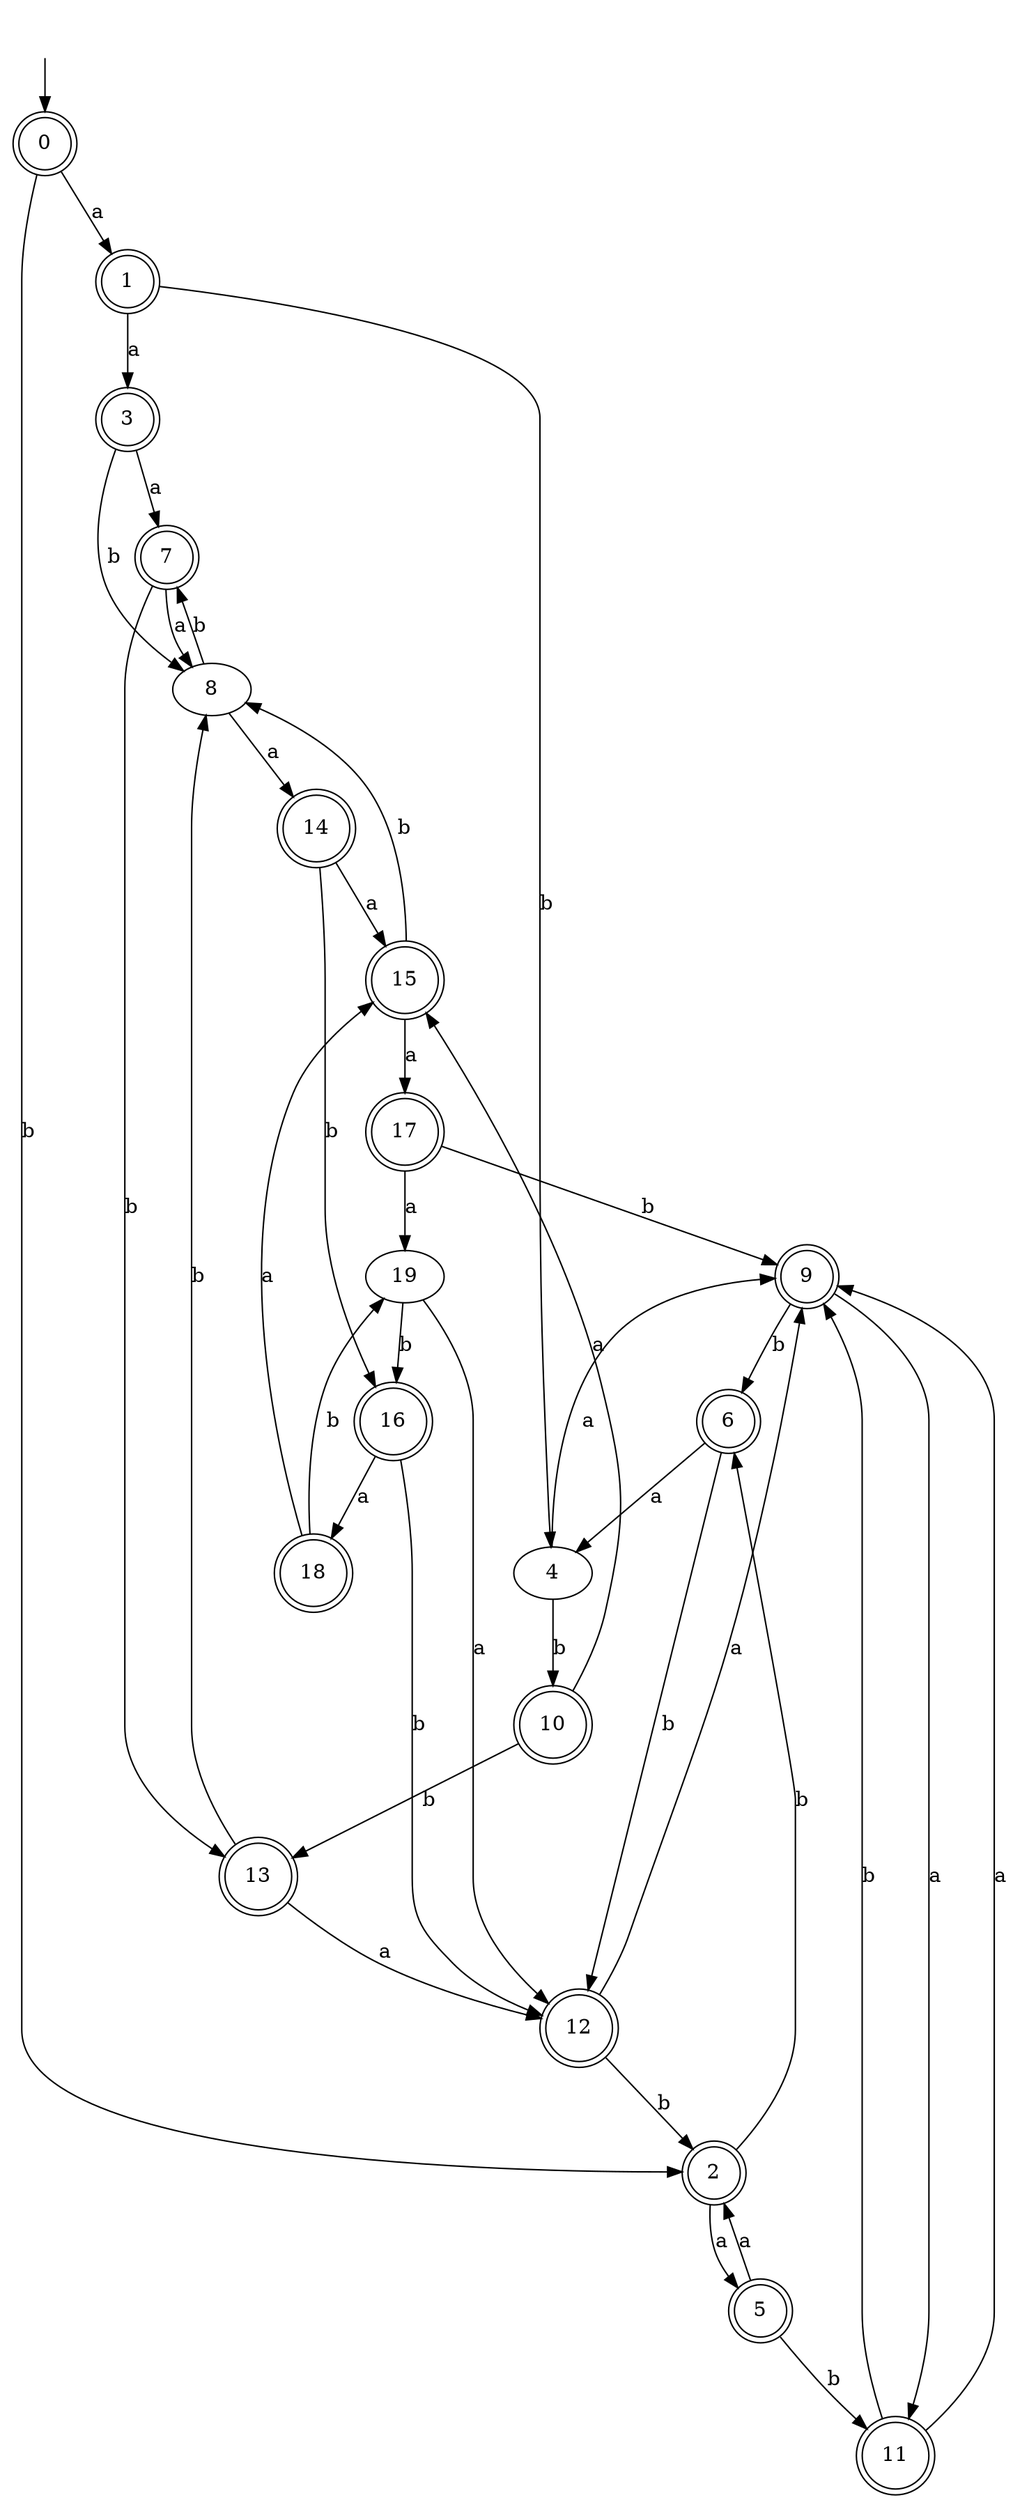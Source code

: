 digraph RandomDFA {
  __start0 [label="", shape=none];
  __start0 -> 0 [label=""];
  0 [shape=circle] [shape=doublecircle]
  0 -> 1 [label="a"]
  0 -> 2 [label="b"]
  1 [shape=doublecircle]
  1 -> 3 [label="a"]
  1 -> 4 [label="b"]
  2 [shape=doublecircle]
  2 -> 5 [label="a"]
  2 -> 6 [label="b"]
  3 [shape=doublecircle]
  3 -> 7 [label="a"]
  3 -> 8 [label="b"]
  4
  4 -> 9 [label="a"]
  4 -> 10 [label="b"]
  5 [shape=doublecircle]
  5 -> 2 [label="a"]
  5 -> 11 [label="b"]
  6 [shape=doublecircle]
  6 -> 4 [label="a"]
  6 -> 12 [label="b"]
  7 [shape=doublecircle]
  7 -> 8 [label="a"]
  7 -> 13 [label="b"]
  8
  8 -> 14 [label="a"]
  8 -> 7 [label="b"]
  9 [shape=doublecircle]
  9 -> 11 [label="a"]
  9 -> 6 [label="b"]
  10 [shape=doublecircle]
  10 -> 15 [label="a"]
  10 -> 13 [label="b"]
  11 [shape=doublecircle]
  11 -> 9 [label="a"]
  11 -> 9 [label="b"]
  12 [shape=doublecircle]
  12 -> 9 [label="a"]
  12 -> 2 [label="b"]
  13 [shape=doublecircle]
  13 -> 12 [label="a"]
  13 -> 8 [label="b"]
  14 [shape=doublecircle]
  14 -> 15 [label="a"]
  14 -> 16 [label="b"]
  15 [shape=doublecircle]
  15 -> 17 [label="a"]
  15 -> 8 [label="b"]
  16 [shape=doublecircle]
  16 -> 18 [label="a"]
  16 -> 12 [label="b"]
  17 [shape=doublecircle]
  17 -> 19 [label="a"]
  17 -> 9 [label="b"]
  18 [shape=doublecircle]
  18 -> 15 [label="a"]
  18 -> 19 [label="b"]
  19
  19 -> 12 [label="a"]
  19 -> 16 [label="b"]
}
